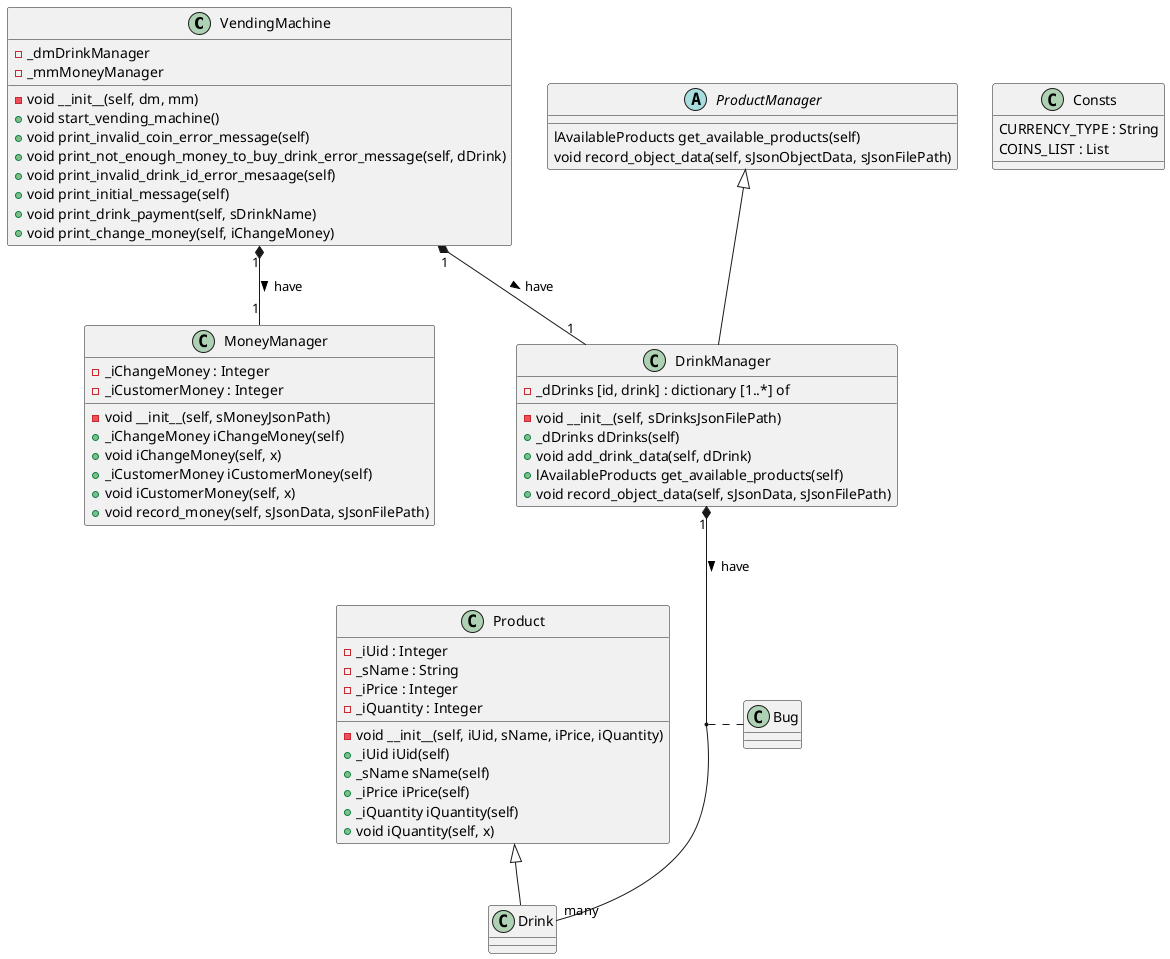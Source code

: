 @startuml class diagram
'https://plantuml.com/class-diagram

class VendingMachine{
    -_dmDrinkManager
    -_mmMoneyManager
    -void __init__(self, dm, mm)
    +void start_vending_machine()
    +void print_invalid_coin_error_message(self)
    +void print_not_enough_money_to_buy_drink_error_message(self, dDrink)
    +void print_invalid_drink_id_error_mesaage(self)
    +void print_initial_message(self)
    +void print_drink_payment(self, sDrinkName)
    +void print_change_money(self, iChangeMoney)
}

class MoneyManager{
    -_iChangeMoney : Integer
    -_iCustomerMoney : Integer
    - void __init__(self, sMoneyJsonPath)
    +_iChangeMoney iChangeMoney(self)
    +void iChangeMoney(self, x)
    +_iCustomerMoney iCustomerMoney(self)
    +void iCustomerMoney(self, x)
    +void record_money(self, sJsonData, sJsonFilePath)
}

class DrinkManager{
    -_dDrinks [id, drink] : dictionary [1..*] of
    -void __init__(self, sDrinksJsonFilePath)
    +_dDrinks dDrinks(self)
    +void add_drink_data(self, dDrink)
    +lAvailableProducts get_available_products(self)
    +void record_object_data(self, sJsonData, sJsonFilePath)
}

class Product{
    -_iUid : Integer
    -_sName : String
    -_iPrice : Integer
    -_iQuantity : Integer
    -void __init__(self, iUid, sName, iPrice, iQuantity)
    +_iUid iUid(self)
    +_sName sName(self)
    +_iPrice iPrice(self)
    +_iQuantity iQuantity(self)
    +void iQuantity(self, x)
}

class Drink{}

class Consts{
    CURRENCY_TYPE : String
    COINS_LIST : List
}

abstract class ProductManager{
    lAvailableProducts get_available_products(self)
    void record_object_data(self, sJsonObjectData, sJsonFilePath)
}

ProductManager <|-- DrinkManager
Product <|-- Drink
VendingMachine "1" *-- "1" DrinkManager : have >
VendingMachine "1" *-- "1" MoneyManager : have >
DrinkManager "1" *-- "many" Drink :have >
(Drink, DrinkManager) . Bug

@enduml